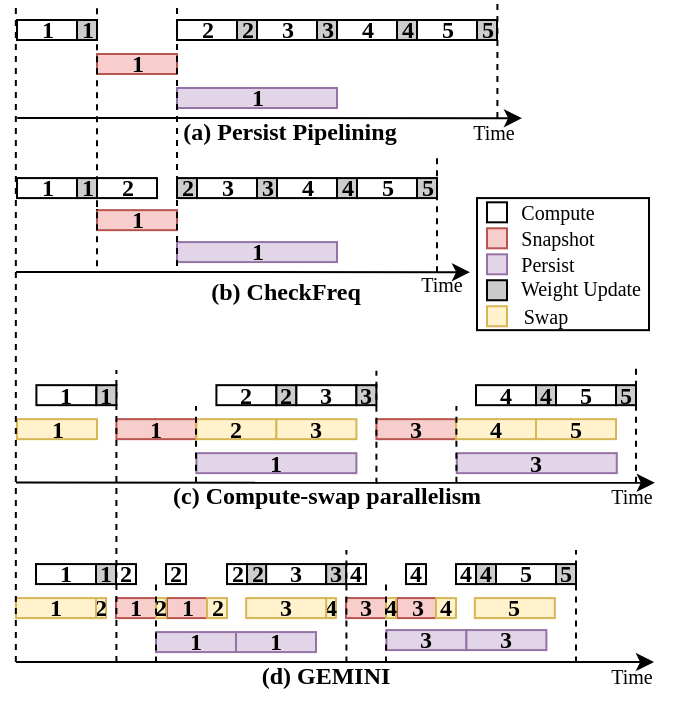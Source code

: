 <mxfile version="24.7.6">
  <diagram name="第 1 页" id="lblaSPw6iODvDSc-jWO1">
    <mxGraphModel dx="600" dy="303" grid="1" gridSize="10" guides="1" tooltips="1" connect="1" arrows="1" fold="1" page="1" pageScale="1" pageWidth="827" pageHeight="1169" math="0" shadow="0">
      <root>
        <mxCell id="0" />
        <mxCell id="1" parent="0" />
        <mxCell id="fJmmpFzyFAi8Mp6fvbiu-1" value="" style="rounded=0;whiteSpace=wrap;html=1;" parent="1" vertex="1">
          <mxGeometry x="540.5" y="499.04" width="86" height="66.04" as="geometry" />
        </mxCell>
        <mxCell id="fJmmpFzyFAi8Mp6fvbiu-2" value="1" style="whiteSpace=wrap;fontFamily=Times New Roman;fontSize=12;fontStyle=1;labelPosition=center;verticalLabelPosition=middle;align=center;verticalAlign=middle;spacing=0;" parent="1" vertex="1">
          <mxGeometry x="310.5" y="410" width="30" height="10" as="geometry" />
        </mxCell>
        <mxCell id="fJmmpFzyFAi8Mp6fvbiu-3" value="1" style="whiteSpace=wrap;fillColor=#e1d5e7;fontFamily=Times New Roman;fontSize=12;fontStyle=1;labelPosition=center;verticalLabelPosition=middle;align=center;verticalAlign=middle;spacing=0;strokeColor=#9673a6;" parent="1" vertex="1">
          <mxGeometry x="390.5" y="444" width="80" height="10" as="geometry" />
        </mxCell>
        <mxCell id="fJmmpFzyFAi8Mp6fvbiu-4" value="1" style="whiteSpace=wrap;fillColor=#f8cecc;fontFamily=Times New Roman;fontSize=12;fontStyle=1;labelPosition=center;verticalLabelPosition=middle;align=center;verticalAlign=middle;spacing=0;strokeColor=#b85450;" parent="1" vertex="1">
          <mxGeometry x="350.5" y="427" width="40" height="10" as="geometry" />
        </mxCell>
        <mxCell id="fJmmpFzyFAi8Mp6fvbiu-5" value="" style="whiteSpace=wrap;html=1;aspect=fixed;fillColor=#FFFFFF;fontFamily=Times New Roman;" parent="1" vertex="1">
          <mxGeometry x="545.5" y="501.16" width="10" height="10" as="geometry" />
        </mxCell>
        <mxCell id="fJmmpFzyFAi8Mp6fvbiu-6" value="" style="whiteSpace=wrap;html=1;aspect=fixed;fillColor=#f8cecc;fontFamily=Times New Roman;strokeColor=#b85450;" parent="1" vertex="1">
          <mxGeometry x="545.5" y="514.16" width="10" height="10" as="geometry" />
        </mxCell>
        <mxCell id="fJmmpFzyFAi8Mp6fvbiu-7" value="" style="whiteSpace=wrap;html=1;aspect=fixed;fillColor=#fff2cc;fontFamily=Times New Roman;strokeColor=#d6b656;" parent="1" vertex="1">
          <mxGeometry x="545.5" y="553.12" width="10" height="10" as="geometry" />
        </mxCell>
        <mxCell id="fJmmpFzyFAi8Mp6fvbiu-8" value="" style="whiteSpace=wrap;html=1;aspect=fixed;fillColor=#e1d5e7;fontFamily=Times New Roman;strokeColor=#9673a6;" parent="1" vertex="1">
          <mxGeometry x="545.5" y="527.16" width="10" height="10" as="geometry" />
        </mxCell>
        <mxCell id="fJmmpFzyFAi8Mp6fvbiu-9" value="&lt;p style=&quot;line-height: 100%;&quot;&gt;&lt;font style=&quot;font-size: 10px;&quot;&gt;Compute&lt;/font&gt;&lt;/p&gt;" style="text;html=1;align=center;verticalAlign=middle;whiteSpace=wrap;rounded=0;fontFamily=Times New Roman;" parent="1" vertex="1">
          <mxGeometry x="555.5" y="501.16" width="50" height="10" as="geometry" />
        </mxCell>
        <mxCell id="fJmmpFzyFAi8Mp6fvbiu-10" value="&lt;p style=&quot;line-height: 100%;&quot;&gt;&lt;font style=&quot;font-size: 10px;&quot;&gt;Swap&lt;/font&gt;&lt;/p&gt;" style="text;html=1;align=center;verticalAlign=middle;whiteSpace=wrap;rounded=0;fontFamily=Times New Roman;" parent="1" vertex="1">
          <mxGeometry x="549.5" y="553.12" width="50" height="10" as="geometry" />
        </mxCell>
        <mxCell id="fJmmpFzyFAi8Mp6fvbiu-11" value="&lt;p style=&quot;line-height: 100%;&quot;&gt;&lt;span style=&quot;font-size: 10px;&quot;&gt;Snapshot&lt;/span&gt;&lt;/p&gt;" style="text;html=1;align=center;verticalAlign=middle;whiteSpace=wrap;rounded=0;fontFamily=Times New Roman;" parent="1" vertex="1">
          <mxGeometry x="555.5" y="514.16" width="50" height="10" as="geometry" />
        </mxCell>
        <mxCell id="fJmmpFzyFAi8Mp6fvbiu-12" value="&lt;p style=&quot;line-height: 100%;&quot;&gt;&lt;font style=&quot;font-size: 10px;&quot;&gt;Persist&lt;/font&gt;&lt;/p&gt;" style="text;html=1;align=center;verticalAlign=middle;whiteSpace=wrap;rounded=0;fontFamily=Times New Roman;" parent="1" vertex="1">
          <mxGeometry x="550.5" y="527.16" width="50" height="10" as="geometry" />
        </mxCell>
        <mxCell id="fJmmpFzyFAi8Mp6fvbiu-13" value="1" style="whiteSpace=wrap;fontFamily=Times New Roman;fontSize=12;fontStyle=1;labelPosition=center;verticalLabelPosition=middle;align=center;verticalAlign=middle;spacing=0;fillColor=#CCCCCC;" parent="1" vertex="1">
          <mxGeometry x="340.5" y="410" width="10" height="10" as="geometry" />
        </mxCell>
        <mxCell id="fJmmpFzyFAi8Mp6fvbiu-14" value="2" style="whiteSpace=wrap;fontFamily=Times New Roman;fontSize=12;fontStyle=1;labelPosition=center;verticalLabelPosition=middle;align=center;verticalAlign=middle;spacing=0;" parent="1" vertex="1">
          <mxGeometry x="390.5" y="410" width="30" height="10" as="geometry" />
        </mxCell>
        <mxCell id="fJmmpFzyFAi8Mp6fvbiu-15" value="2" style="whiteSpace=wrap;fontFamily=Times New Roman;fontSize=12;fontStyle=1;labelPosition=center;verticalLabelPosition=middle;align=center;verticalAlign=middle;spacing=0;fillColor=#CCCCCC;" parent="1" vertex="1">
          <mxGeometry x="420.5" y="410" width="10" height="10" as="geometry" />
        </mxCell>
        <mxCell id="fJmmpFzyFAi8Mp6fvbiu-16" value="3" style="whiteSpace=wrap;fontFamily=Times New Roman;fontSize=12;fontStyle=1;labelPosition=center;verticalLabelPosition=middle;align=center;verticalAlign=middle;spacing=0;" parent="1" vertex="1">
          <mxGeometry x="430.5" y="410" width="30" height="10" as="geometry" />
        </mxCell>
        <mxCell id="fJmmpFzyFAi8Mp6fvbiu-17" value="3" style="whiteSpace=wrap;fontFamily=Times New Roman;fontSize=12;fontStyle=1;labelPosition=center;verticalLabelPosition=middle;align=center;verticalAlign=middle;spacing=0;fillColor=#CCCCCC;" parent="1" vertex="1">
          <mxGeometry x="460.5" y="410" width="10" height="10" as="geometry" />
        </mxCell>
        <mxCell id="fJmmpFzyFAi8Mp6fvbiu-18" value="&lt;b&gt;(a) Persist Pipelining&lt;/b&gt;" style="text;html=1;align=center;verticalAlign=middle;whiteSpace=wrap;rounded=0;fontFamily=Times New Roman;fontSize=12;fontStyle=0;labelPosition=center;verticalLabelPosition=middle;spacing=0;" parent="1" vertex="1">
          <mxGeometry x="393.7" y="451.04" width="106.3" height="30" as="geometry" />
        </mxCell>
        <mxCell id="fJmmpFzyFAi8Mp6fvbiu-19" value="&lt;b&gt;(b) CheckFreq&lt;/b&gt;" style="text;html=1;align=center;verticalAlign=middle;whiteSpace=wrap;rounded=0;fontFamily=Times New Roman;fontSize=12;fontStyle=0;labelPosition=center;verticalLabelPosition=middle;spacing=0;" parent="1" vertex="1">
          <mxGeometry x="408.08" y="531.04" width="74.25" height="30" as="geometry" />
        </mxCell>
        <mxCell id="fJmmpFzyFAi8Mp6fvbiu-20" value="1" style="whiteSpace=wrap;fontSize=12;fontFamily=Times New Roman;fontStyle=1;labelPosition=center;verticalLabelPosition=middle;align=center;verticalAlign=middle;spacing=0;" parent="1" vertex="1">
          <mxGeometry x="310.5" y="489.04" width="30" height="10" as="geometry" />
        </mxCell>
        <mxCell id="fJmmpFzyFAi8Mp6fvbiu-21" value="1" style="whiteSpace=wrap;fillColor=#e1d5e7;fontSize=12;fontFamily=Times New Roman;fontStyle=1;labelPosition=center;verticalLabelPosition=middle;align=center;verticalAlign=middle;spacing=0;strokeColor=#9673a6;" parent="1" vertex="1">
          <mxGeometry x="390.5" y="521.04" width="80" height="10" as="geometry" />
        </mxCell>
        <mxCell id="fJmmpFzyFAi8Mp6fvbiu-22" value="1" style="whiteSpace=wrap;fillColor=#f8cecc;fontSize=12;fontFamily=Times New Roman;fontStyle=1;labelPosition=center;verticalLabelPosition=middle;align=center;verticalAlign=middle;spacing=0;strokeColor=#b85450;" parent="1" vertex="1">
          <mxGeometry x="350.5" y="505.08" width="40" height="10" as="geometry" />
        </mxCell>
        <mxCell id="fJmmpFzyFAi8Mp6fvbiu-23" style="edgeStyle=orthogonalEdgeStyle;rounded=0;orthogonalLoop=1;jettySize=auto;html=1;exitX=0;exitY=0.75;exitDx=0;exitDy=0;entryX=0;entryY=0;entryDx=0;entryDy=0;endArrow=none;endFill=0;dashed=1;dashPattern=1 1;" parent="1" source="fJmmpFzyFAi8Mp6fvbiu-24" target="fJmmpFzyFAi8Mp6fvbiu-22" edge="1">
          <mxGeometry relative="1" as="geometry" />
        </mxCell>
        <mxCell id="fJmmpFzyFAi8Mp6fvbiu-24" value="1" style="whiteSpace=wrap;fontSize=12;fontFamily=Times New Roman;fontStyle=1;labelPosition=center;verticalLabelPosition=middle;align=center;verticalAlign=middle;spacing=0;fillColor=#CCCCCC;" parent="1" vertex="1">
          <mxGeometry x="340.5" y="489.04" width="10" height="10" as="geometry" />
        </mxCell>
        <mxCell id="fJmmpFzyFAi8Mp6fvbiu-25" value="2" style="whiteSpace=wrap;fontSize=12;fontFamily=Times New Roman;fontStyle=1;labelPosition=center;verticalLabelPosition=middle;align=center;verticalAlign=middle;spacing=0;" parent="1" vertex="1">
          <mxGeometry x="350.5" y="489.04" width="30" height="10" as="geometry" />
        </mxCell>
        <mxCell id="fJmmpFzyFAi8Mp6fvbiu-26" value="2" style="whiteSpace=wrap;fontSize=12;fontFamily=Times New Roman;fontStyle=1;labelPosition=center;verticalLabelPosition=middle;align=center;verticalAlign=middle;spacing=0;fillColor=#CCCCCC;" parent="1" vertex="1">
          <mxGeometry x="390.5" y="489.04" width="10" height="10" as="geometry" />
        </mxCell>
        <mxCell id="fJmmpFzyFAi8Mp6fvbiu-27" value="3" style="whiteSpace=wrap;fontSize=12;fontFamily=Times New Roman;fontStyle=1;labelPosition=center;verticalLabelPosition=middle;align=center;verticalAlign=middle;spacing=0;" parent="1" vertex="1">
          <mxGeometry x="400.5" y="489.04" width="30" height="10" as="geometry" />
        </mxCell>
        <mxCell id="fJmmpFzyFAi8Mp6fvbiu-28" value="3" style="whiteSpace=wrap;fontSize=12;fontFamily=Times New Roman;fontStyle=1;labelPosition=center;verticalLabelPosition=middle;align=center;verticalAlign=middle;spacing=0;fillColor=#CCCCCC;" parent="1" vertex="1">
          <mxGeometry x="430.5" y="489.04" width="10" height="10" as="geometry" />
        </mxCell>
        <mxCell id="fJmmpFzyFAi8Mp6fvbiu-29" value="4" style="whiteSpace=wrap;fontFamily=Times New Roman;fontSize=12;fontStyle=1;labelPosition=center;verticalLabelPosition=middle;align=center;verticalAlign=middle;spacing=0;" parent="1" vertex="1">
          <mxGeometry x="470.5" y="410" width="30" height="10" as="geometry" />
        </mxCell>
        <mxCell id="fJmmpFzyFAi8Mp6fvbiu-30" value="4" style="whiteSpace=wrap;fontFamily=Times New Roman;fontSize=12;fontStyle=1;labelPosition=center;verticalLabelPosition=middle;align=center;verticalAlign=middle;spacing=0;fillColor=#CCCCCC;" parent="1" vertex="1">
          <mxGeometry x="500.5" y="410" width="10" height="10" as="geometry" />
        </mxCell>
        <mxCell id="fJmmpFzyFAi8Mp6fvbiu-31" value="4" style="whiteSpace=wrap;fontSize=12;fontFamily=Times New Roman;fontStyle=1;labelPosition=center;verticalLabelPosition=middle;align=center;verticalAlign=middle;spacing=0;" parent="1" vertex="1">
          <mxGeometry x="440.5" y="489.04" width="30" height="10" as="geometry" />
        </mxCell>
        <mxCell id="fJmmpFzyFAi8Mp6fvbiu-32" value="5" style="whiteSpace=wrap;fontFamily=Times New Roman;fontSize=12;fontStyle=1;labelPosition=center;verticalLabelPosition=middle;align=center;verticalAlign=middle;spacing=0;" parent="1" vertex="1">
          <mxGeometry x="510.5" y="410" width="30" height="10" as="geometry" />
        </mxCell>
        <mxCell id="fJmmpFzyFAi8Mp6fvbiu-33" value="5" style="whiteSpace=wrap;fontFamily=Times New Roman;fontSize=12;fontStyle=1;labelPosition=center;verticalLabelPosition=middle;align=center;verticalAlign=middle;spacing=0;fillColor=#CCCCCC;" parent="1" vertex="1">
          <mxGeometry x="540.5" y="410" width="10" height="10" as="geometry" />
        </mxCell>
        <mxCell id="fJmmpFzyFAi8Mp6fvbiu-34" value="5" style="whiteSpace=wrap;fontFamily=Times New Roman;fontSize=12;fontStyle=1;labelPosition=center;verticalLabelPosition=middle;align=center;verticalAlign=middle;spacing=0;" parent="1" vertex="1">
          <mxGeometry x="480.5" y="489.04" width="30" height="10" as="geometry" />
        </mxCell>
        <mxCell id="fJmmpFzyFAi8Mp6fvbiu-35" value="5" style="whiteSpace=wrap;fontFamily=Times New Roman;fontSize=12;fontStyle=1;labelPosition=center;verticalLabelPosition=middle;align=center;verticalAlign=middle;spacing=0;fillColor=#CCCCCC;" parent="1" vertex="1">
          <mxGeometry x="510.5" y="489.04" width="10" height="10" as="geometry" />
        </mxCell>
        <mxCell id="fJmmpFzyFAi8Mp6fvbiu-36" value="4" style="whiteSpace=wrap;fontSize=12;fontFamily=Times New Roman;fontStyle=1;labelPosition=center;verticalLabelPosition=middle;align=center;verticalAlign=middle;spacing=0;fillColor=#CCCCCC;" parent="1" vertex="1">
          <mxGeometry x="470.5" y="489.04" width="10" height="10" as="geometry" />
        </mxCell>
        <mxCell id="fJmmpFzyFAi8Mp6fvbiu-37" value="" style="whiteSpace=wrap;html=1;aspect=fixed;fontFamily=Times New Roman;fillStyle=auto;fillColor=#CCCCCC;" parent="1" vertex="1">
          <mxGeometry x="545.5" y="540.12" width="10" height="10" as="geometry" />
        </mxCell>
        <mxCell id="fJmmpFzyFAi8Mp6fvbiu-38" value="&lt;p style=&quot;line-height: 100%;&quot;&gt;&lt;font style=&quot;font-size: 10px;&quot;&gt;Weight Update&lt;/font&gt;&lt;/p&gt;" style="text;html=1;align=center;verticalAlign=middle;whiteSpace=wrap;rounded=0;fontFamily=Times New Roman;" parent="1" vertex="1">
          <mxGeometry x="556.5" y="539.04" width="71" height="10" as="geometry" />
        </mxCell>
        <mxCell id="fJmmpFzyFAi8Mp6fvbiu-39" value="&lt;b&gt;(c) Compute-swap parallelism&lt;/b&gt;" style="text;html=1;align=center;verticalAlign=middle;whiteSpace=wrap;rounded=0;fontFamily=Times New Roman;spacing=0;" parent="1" vertex="1">
          <mxGeometry x="387.7" y="637.58" width="155" height="21.54" as="geometry" />
        </mxCell>
        <mxCell id="fJmmpFzyFAi8Mp6fvbiu-40" value="&lt;b&gt;(d) GEMINI&lt;/b&gt;" style="text;html=1;align=center;verticalAlign=middle;whiteSpace=wrap;rounded=0;fontFamily=Times New Roman;" parent="1" vertex="1">
          <mxGeometry x="426.08" y="723" width="78.25" height="30" as="geometry" />
        </mxCell>
        <mxCell id="fJmmpFzyFAi8Mp6fvbiu-41" value="1" style="whiteSpace=wrap;fillColor=#f8cecc;fontSize=12;fontFamily=Times New Roman;fontStyle=1;spacing=0;strokeColor=#b85450;" parent="1" vertex="1">
          <mxGeometry x="360" y="699.04" width="20" height="10" as="geometry" />
        </mxCell>
        <mxCell id="fJmmpFzyFAi8Mp6fvbiu-42" value="1" style="whiteSpace=wrap;fillColor=#f8cecc;fontSize=12;fontFamily=Times New Roman;fontStyle=1;spacing=0;strokeColor=#b85450;" parent="1" vertex="1">
          <mxGeometry x="385.5" y="699.04" width="20" height="10" as="geometry" />
        </mxCell>
        <mxCell id="fJmmpFzyFAi8Mp6fvbiu-43" value="1" style="whiteSpace=wrap;fillColor=#f8cecc;fontSize=12;fontFamily=Times New Roman;fontStyle=1;labelBackgroundColor=none;spacing=0;spacingTop=0;spacingBottom=0;strokeColor=#b85450;" parent="1" vertex="1">
          <mxGeometry x="360.2" y="609.58" width="40" height="10" as="geometry" />
        </mxCell>
        <mxCell id="fJmmpFzyFAi8Mp6fvbiu-44" value="1" style="whiteSpace=wrap;fillColor=#e1d5e7;fontSize=12;fontFamily=Times New Roman;fontStyle=1;spacing=0;strokeColor=#9673a6;" parent="1" vertex="1">
          <mxGeometry x="380" y="716.04" width="40" height="10" as="geometry" />
        </mxCell>
        <mxCell id="fJmmpFzyFAi8Mp6fvbiu-45" value="1" style="whiteSpace=wrap;fillColor=#e1d5e7;fontSize=12;fontFamily=Times New Roman;fontStyle=1;labelBackgroundColor=none;spacing=0;spacingTop=0;spacingBottom=0;strokeColor=#9673a6;" parent="1" vertex="1">
          <mxGeometry x="400.2" y="626.58" width="80" height="10" as="geometry" />
        </mxCell>
        <mxCell id="fJmmpFzyFAi8Mp6fvbiu-46" value="1" style="whiteSpace=wrap;fillColor=#e1d5e7;fontSize=12;fontFamily=Times New Roman;fontStyle=1;spacing=0;strokeColor=#9673a6;" parent="1" vertex="1">
          <mxGeometry x="420" y="716.04" width="40" height="10" as="geometry" />
        </mxCell>
        <mxCell id="fJmmpFzyFAi8Mp6fvbiu-47" value="2" style="whiteSpace=wrap;fillColor=#fff2cc;fontSize=12;fontFamily=Times New Roman;fontStyle=1;spacing=0;strokeColor=#d6b656;" parent="1" vertex="1">
          <mxGeometry x="350" y="699.04" width="5" height="10" as="geometry" />
        </mxCell>
        <mxCell id="fJmmpFzyFAi8Mp6fvbiu-48" value="2" style="whiteSpace=wrap;fillColor=#fff2cc;fontSize=12;fontFamily=Times New Roman;fontStyle=1;spacing=0;strokeColor=#d6b656;" parent="1" vertex="1">
          <mxGeometry x="405.5" y="699.04" width="10" height="10" as="geometry" />
        </mxCell>
        <mxCell id="fJmmpFzyFAi8Mp6fvbiu-49" value="2" style="whiteSpace=wrap;fontSize=12;fontFamily=Times New Roman;fontStyle=1;spacing=0;" parent="1" vertex="1">
          <mxGeometry x="360" y="682.04" width="10" height="10" as="geometry" />
        </mxCell>
        <mxCell id="fJmmpFzyFAi8Mp6fvbiu-50" value="2" style="whiteSpace=wrap;fontSize=12;fontFamily=Times New Roman;fontStyle=1;spacing=0;" parent="1" vertex="1">
          <mxGeometry x="385" y="682.04" width="10" height="10" as="geometry" />
        </mxCell>
        <mxCell id="fJmmpFzyFAi8Mp6fvbiu-51" value="2" style="whiteSpace=wrap;fontSize=12;fontFamily=Times New Roman;fontStyle=1;spacing=0;" parent="1" vertex="1">
          <mxGeometry x="415.5" y="682.04" width="10" height="10" as="geometry" />
        </mxCell>
        <mxCell id="fJmmpFzyFAi8Mp6fvbiu-52" value="2" style="whiteSpace=wrap;fontSize=12;fontFamily=Times New Roman;fontStyle=1;spacing=0;fillColor=#CCCCCC;" parent="1" vertex="1">
          <mxGeometry x="425.5" y="682.04" width="10" height="10" as="geometry" />
        </mxCell>
        <mxCell id="fJmmpFzyFAi8Mp6fvbiu-53" value="2" style="whiteSpace=wrap;fillColor=#fff2cc;fontSize=12;fontFamily=Times New Roman;fontStyle=1;spacing=0;strokeColor=#d6b656;" parent="1" vertex="1">
          <mxGeometry x="380" y="699.04" width="5" height="10" as="geometry" />
        </mxCell>
        <mxCell id="fJmmpFzyFAi8Mp6fvbiu-55" value="3" style="whiteSpace=wrap;fillColor=#f8cecc;fontSize=12;fontFamily=Times New Roman;fontStyle=1;spacing=0;strokeColor=#b85450;" parent="1" vertex="1">
          <mxGeometry x="475" y="699.04" width="20" height="10" as="geometry" />
        </mxCell>
        <mxCell id="fJmmpFzyFAi8Mp6fvbiu-56" value="3" style="whiteSpace=wrap;fillColor=#f8cecc;fontSize=12;fontFamily=Times New Roman;fontStyle=1;spacing=0;strokeColor=#b85450;" parent="1" vertex="1">
          <mxGeometry x="500.5" y="699.04" width="20" height="10" as="geometry" />
        </mxCell>
        <mxCell id="fJmmpFzyFAi8Mp6fvbiu-57" value="4" style="whiteSpace=wrap;fillColor=#fff2cc;fontSize=12;fontFamily=Times New Roman;fontStyle=1;spacing=0;strokeColor=#d6b656;" parent="1" vertex="1">
          <mxGeometry x="465" y="699.04" width="5" height="10" as="geometry" />
        </mxCell>
        <mxCell id="fJmmpFzyFAi8Mp6fvbiu-58" value="4" style="whiteSpace=wrap;fillColor=#fff2cc;fontSize=12;fontFamily=Times New Roman;fontStyle=1;spacing=0;strokeColor=#d6b656;" parent="1" vertex="1">
          <mxGeometry x="520" y="699.04" width="10" height="10" as="geometry" />
        </mxCell>
        <mxCell id="fJmmpFzyFAi8Mp6fvbiu-59" value="4" style="whiteSpace=wrap;fontSize=12;fontFamily=Times New Roman;fontStyle=1;spacing=0;" parent="1" vertex="1">
          <mxGeometry x="475" y="682.04" width="10" height="10" as="geometry" />
        </mxCell>
        <mxCell id="fJmmpFzyFAi8Mp6fvbiu-60" value="4" style="whiteSpace=wrap;fontSize=12;fontFamily=Times New Roman;fontStyle=1;spacing=0;" parent="1" vertex="1">
          <mxGeometry x="505" y="682.04" width="10" height="10" as="geometry" />
        </mxCell>
        <mxCell id="fJmmpFzyFAi8Mp6fvbiu-61" value="4" style="whiteSpace=wrap;fontSize=12;fontFamily=Times New Roman;fontStyle=1;spacing=0;" parent="1" vertex="1">
          <mxGeometry x="530" y="682.04" width="10" height="10" as="geometry" />
        </mxCell>
        <mxCell id="fJmmpFzyFAi8Mp6fvbiu-62" value="4" style="whiteSpace=wrap;fontSize=12;fontFamily=Times New Roman;fontStyle=1;spacing=0;fillColor=#CCCCCC;" parent="1" vertex="1">
          <mxGeometry x="540" y="682.04" width="10" height="10" as="geometry" />
        </mxCell>
        <mxCell id="fJmmpFzyFAi8Mp6fvbiu-63" value="4" style="whiteSpace=wrap;fillColor=#fff2cc;fontSize=12;fontFamily=Times New Roman;fontStyle=1;spacing=0;strokeColor=#d6b656;" parent="1" vertex="1">
          <mxGeometry x="495" y="699.04" width="5" height="10" as="geometry" />
        </mxCell>
        <mxCell id="fJmmpFzyFAi8Mp6fvbiu-65" value="3" style="whiteSpace=wrap;fillColor=#e1d5e7;fontSize=12;fontFamily=Times New Roman;fontStyle=1;spacing=0;strokeColor=#9673a6;" parent="1" vertex="1">
          <mxGeometry x="495.2" y="715.04" width="40" height="10" as="geometry" />
        </mxCell>
        <mxCell id="fJmmpFzyFAi8Mp6fvbiu-66" value="3" style="whiteSpace=wrap;fillColor=#e1d5e7;fontSize=12;fontFamily=Times New Roman;fontStyle=1;spacing=0;strokeColor=#9673a6;" parent="1" vertex="1">
          <mxGeometry x="535.2" y="715.04" width="40" height="10" as="geometry" />
        </mxCell>
        <mxCell id="fJmmpFzyFAi8Mp6fvbiu-67" value="3" style="whiteSpace=wrap;fillColor=#e1d5e7;fontSize=12;fontFamily=Times New Roman;fontStyle=1;labelBackgroundColor=none;spacing=0;spacingTop=0;spacingBottom=0;strokeColor=#9673a6;" parent="1" vertex="1">
          <mxGeometry x="530.4" y="626.58" width="80" height="10" as="geometry" />
        </mxCell>
        <mxCell id="fJmmpFzyFAi8Mp6fvbiu-68" value="3" style="whiteSpace=wrap;fillColor=#f8cecc;fontSize=12;fontFamily=Times New Roman;fontStyle=1;labelBackgroundColor=none;spacing=0;spacingTop=0;spacingBottom=0;strokeColor=#b85450;" parent="1" vertex="1">
          <mxGeometry x="490.2" y="609.58" width="40" height="10" as="geometry" />
        </mxCell>
        <mxCell id="fJmmpFzyFAi8Mp6fvbiu-69" value="" style="endArrow=classic;html=1;rounded=0;" parent="1" edge="1">
          <mxGeometry width="50" height="50" relative="1" as="geometry">
            <mxPoint x="310" y="731" as="sourcePoint" />
            <mxPoint x="629" y="731.04" as="targetPoint" />
          </mxGeometry>
        </mxCell>
        <mxCell id="fJmmpFzyFAi8Mp6fvbiu-70" value="&lt;p style=&quot;line-height: 100%;&quot;&gt;&lt;font style=&quot;font-size: 10px;&quot;&gt;Time&lt;/font&gt;&lt;/p&gt;" style="text;html=1;align=center;verticalAlign=middle;whiteSpace=wrap;rounded=0;fontFamily=Times New Roman;" parent="1" vertex="1">
          <mxGeometry x="593.2" y="733" width="50" height="10" as="geometry" />
        </mxCell>
        <mxCell id="fJmmpFzyFAi8Mp6fvbiu-71" value="1" style="whiteSpace=wrap;fontSize=12;fontFamily=Times New Roman;fontStyle=1;labelPosition=center;verticalLabelPosition=middle;align=center;verticalAlign=middle;spacing=0;" parent="1" vertex="1">
          <mxGeometry x="320" y="682.04" width="30" height="10" as="geometry" />
        </mxCell>
        <mxCell id="fJmmpFzyFAi8Mp6fvbiu-72" value="1" style="whiteSpace=wrap;fontSize=12;fontFamily=Times New Roman;fontStyle=1;labelPosition=center;verticalLabelPosition=middle;align=center;verticalAlign=middle;spacing=0;fillColor=#CCCCCC;" parent="1" vertex="1">
          <mxGeometry x="350" y="682.04" width="10" height="10" as="geometry" />
        </mxCell>
        <mxCell id="fJmmpFzyFAi8Mp6fvbiu-73" value="1" style="whiteSpace=wrap;fillColor=#fff2cc;fontSize=12;fontFamily=Times New Roman;fontStyle=1;spacing=0;strokeColor=#d6b656;" parent="1" vertex="1">
          <mxGeometry x="310" y="699.04" width="40" height="10" as="geometry" />
        </mxCell>
        <mxCell id="fJmmpFzyFAi8Mp6fvbiu-74" value="" style="endArrow=none;html=1;rounded=0;dashed=1;" parent="1" edge="1">
          <mxGeometry width="50" height="50" relative="1" as="geometry">
            <mxPoint x="360.2" y="731" as="sourcePoint" />
            <mxPoint x="360.2" y="585" as="targetPoint" />
          </mxGeometry>
        </mxCell>
        <mxCell id="fJmmpFzyFAi8Mp6fvbiu-75" value="3" style="whiteSpace=wrap;fontSize=12;fontFamily=Times New Roman;fontStyle=1;labelPosition=center;verticalLabelPosition=middle;align=center;verticalAlign=middle;spacing=0;" parent="1" vertex="1">
          <mxGeometry x="435.08" y="682.04" width="30" height="10" as="geometry" />
        </mxCell>
        <mxCell id="fJmmpFzyFAi8Mp6fvbiu-76" value="3" style="whiteSpace=wrap;fontSize=12;fontFamily=Times New Roman;fontStyle=1;labelPosition=center;verticalLabelPosition=middle;align=center;verticalAlign=middle;spacing=0;fillColor=#CCCCCC;" parent="1" vertex="1">
          <mxGeometry x="465.08" y="682.04" width="10" height="10" as="geometry" />
        </mxCell>
        <mxCell id="fJmmpFzyFAi8Mp6fvbiu-77" value="3" style="whiteSpace=wrap;fillColor=#fff2cc;fontSize=12;fontFamily=Times New Roman;fontStyle=1;spacing=0;strokeColor=#d6b656;" parent="1" vertex="1">
          <mxGeometry x="425.08" y="699.04" width="40" height="10" as="geometry" />
        </mxCell>
        <mxCell id="fJmmpFzyFAi8Mp6fvbiu-78" value="5" style="whiteSpace=wrap;fontSize=12;fontFamily=Times New Roman;fontStyle=1;labelPosition=center;verticalLabelPosition=middle;align=center;verticalAlign=middle;spacing=0;" parent="1" vertex="1">
          <mxGeometry x="550" y="682.04" width="30" height="10" as="geometry" />
        </mxCell>
        <mxCell id="fJmmpFzyFAi8Mp6fvbiu-79" value="5" style="whiteSpace=wrap;fontSize=12;fontFamily=Times New Roman;fontStyle=1;labelPosition=center;verticalLabelPosition=middle;align=center;verticalAlign=middle;spacing=0;fillColor=#CCCCCC;" parent="1" vertex="1">
          <mxGeometry x="580" y="682.04" width="10" height="10" as="geometry" />
        </mxCell>
        <mxCell id="fJmmpFzyFAi8Mp6fvbiu-80" value="5" style="whiteSpace=wrap;fillColor=#fff2cc;fontSize=12;fontFamily=Times New Roman;fontStyle=1;spacing=0;strokeColor=#d6b656;" parent="1" vertex="1">
          <mxGeometry x="539.4" y="699.04" width="40" height="10" as="geometry" />
        </mxCell>
        <mxCell id="fJmmpFzyFAi8Mp6fvbiu-81" value="1" style="whiteSpace=wrap;fontSize=12;fontFamily=Times New Roman;fontStyle=1;labelPosition=center;verticalLabelPosition=middle;align=center;verticalAlign=middle;spacing=0;" parent="1" vertex="1">
          <mxGeometry x="320.2" y="592.58" width="30" height="10" as="geometry" />
        </mxCell>
        <mxCell id="fJmmpFzyFAi8Mp6fvbiu-82" value="1" style="whiteSpace=wrap;fontSize=12;fontFamily=Times New Roman;fontStyle=1;labelPosition=center;verticalLabelPosition=middle;align=center;verticalAlign=middle;spacing=0;fillColor=#CCCCCC;" parent="1" vertex="1">
          <mxGeometry x="350.2" y="592.58" width="10" height="10" as="geometry" />
        </mxCell>
        <mxCell id="fJmmpFzyFAi8Mp6fvbiu-83" value="1" style="whiteSpace=wrap;fillColor=#fff2cc;fontSize=12;fontFamily=Times New Roman;fontStyle=1;spacing=0;strokeColor=#d6b656;" parent="1" vertex="1">
          <mxGeometry x="310.5" y="609.58" width="40" height="10" as="geometry" />
        </mxCell>
        <mxCell id="fJmmpFzyFAi8Mp6fvbiu-84" value="4" style="whiteSpace=wrap;fontSize=12;fontFamily=Times New Roman;fontStyle=1;labelPosition=center;verticalLabelPosition=middle;align=center;verticalAlign=middle;spacing=0;" parent="1" vertex="1">
          <mxGeometry x="540" y="592.58" width="30" height="10" as="geometry" />
        </mxCell>
        <mxCell id="fJmmpFzyFAi8Mp6fvbiu-85" value="4" style="whiteSpace=wrap;fontSize=12;fontFamily=Times New Roman;fontStyle=1;labelPosition=center;verticalLabelPosition=middle;align=center;verticalAlign=middle;spacing=0;fillColor=#CCCCCC;" parent="1" vertex="1">
          <mxGeometry x="570" y="592.58" width="10" height="10" as="geometry" />
        </mxCell>
        <mxCell id="fJmmpFzyFAi8Mp6fvbiu-86" value="4" style="whiteSpace=wrap;fillColor=#fff2cc;fontSize=12;fontFamily=Times New Roman;fontStyle=1;spacing=0;strokeColor=#d6b656;" parent="1" vertex="1">
          <mxGeometry x="530" y="609.58" width="40" height="10" as="geometry" />
        </mxCell>
        <mxCell id="fJmmpFzyFAi8Mp6fvbiu-87" value="5" style="whiteSpace=wrap;fontSize=12;fontFamily=Times New Roman;fontStyle=1;labelPosition=center;verticalLabelPosition=middle;align=center;verticalAlign=middle;spacing=0;" parent="1" vertex="1">
          <mxGeometry x="580" y="592.58" width="30" height="10" as="geometry" />
        </mxCell>
        <mxCell id="fJmmpFzyFAi8Mp6fvbiu-88" value="5" style="whiteSpace=wrap;fontSize=12;fontFamily=Times New Roman;fontStyle=1;labelPosition=center;verticalLabelPosition=middle;align=center;verticalAlign=middle;spacing=0;fillColor=#CCCCCC;" parent="1" vertex="1">
          <mxGeometry x="610" y="592.58" width="10" height="10" as="geometry" />
        </mxCell>
        <mxCell id="fJmmpFzyFAi8Mp6fvbiu-89" value="5" style="whiteSpace=wrap;fillColor=#fff2cc;fontSize=12;fontFamily=Times New Roman;fontStyle=1;spacing=0;strokeColor=#d6b656;" parent="1" vertex="1">
          <mxGeometry x="570" y="609.58" width="40" height="10" as="geometry" />
        </mxCell>
        <mxCell id="fJmmpFzyFAi8Mp6fvbiu-90" value="2" style="whiteSpace=wrap;fontSize=12;fontFamily=Times New Roman;fontStyle=1;labelPosition=center;verticalLabelPosition=middle;align=center;verticalAlign=middle;spacing=0;" parent="1" vertex="1">
          <mxGeometry x="410.2" y="592.58" width="30" height="10" as="geometry" />
        </mxCell>
        <mxCell id="fJmmpFzyFAi8Mp6fvbiu-91" value="2" style="whiteSpace=wrap;fontSize=12;fontFamily=Times New Roman;fontStyle=1;labelPosition=center;verticalLabelPosition=middle;align=center;verticalAlign=middle;spacing=0;fillColor=#CCCCCC;" parent="1" vertex="1">
          <mxGeometry x="440.2" y="592.58" width="10" height="10" as="geometry" />
        </mxCell>
        <mxCell id="fJmmpFzyFAi8Mp6fvbiu-92" value="2" style="whiteSpace=wrap;fillColor=#fff2cc;fontSize=12;fontFamily=Times New Roman;fontStyle=1;spacing=0;strokeColor=#d6b656;" parent="1" vertex="1">
          <mxGeometry x="400.2" y="609.58" width="40" height="10" as="geometry" />
        </mxCell>
        <mxCell id="fJmmpFzyFAi8Mp6fvbiu-93" value="3" style="whiteSpace=wrap;fontSize=12;fontFamily=Times New Roman;fontStyle=1;labelPosition=center;verticalLabelPosition=middle;align=center;verticalAlign=middle;spacing=0;" parent="1" vertex="1">
          <mxGeometry x="450.2" y="592.58" width="30" height="10" as="geometry" />
        </mxCell>
        <mxCell id="fJmmpFzyFAi8Mp6fvbiu-94" value="3" style="whiteSpace=wrap;fontSize=12;fontFamily=Times New Roman;fontStyle=1;labelPosition=center;verticalLabelPosition=middle;align=center;verticalAlign=middle;spacing=0;fillColor=#CCCCCC;" parent="1" vertex="1">
          <mxGeometry x="480.2" y="592.58" width="10" height="10" as="geometry" />
        </mxCell>
        <mxCell id="fJmmpFzyFAi8Mp6fvbiu-95" value="3" style="whiteSpace=wrap;fillColor=#fff2cc;fontSize=12;fontFamily=Times New Roman;fontStyle=1;spacing=0;strokeColor=#d6b656;" parent="1" vertex="1">
          <mxGeometry x="440.2" y="609.58" width="40" height="10" as="geometry" />
        </mxCell>
        <mxCell id="fJmmpFzyFAi8Mp6fvbiu-96" value="" style="endArrow=none;html=1;rounded=0;dashed=1;" parent="1" edge="1">
          <mxGeometry width="50" height="50" relative="1" as="geometry">
            <mxPoint x="495" y="731.28" as="sourcePoint" />
            <mxPoint x="495" y="692" as="targetPoint" />
          </mxGeometry>
        </mxCell>
        <mxCell id="fJmmpFzyFAi8Mp6fvbiu-97" value="" style="endArrow=none;html=1;rounded=0;dashed=1;" parent="1" edge="1">
          <mxGeometry width="50" height="50" relative="1" as="geometry">
            <mxPoint x="380" y="731.28" as="sourcePoint" />
            <mxPoint x="380" y="692" as="targetPoint" />
          </mxGeometry>
        </mxCell>
        <mxCell id="fJmmpFzyFAi8Mp6fvbiu-98" value="" style="endArrow=classic;html=1;rounded=0;" parent="1" edge="1">
          <mxGeometry width="50" height="50" relative="1" as="geometry">
            <mxPoint x="310" y="641.31" as="sourcePoint" />
            <mxPoint x="629.4" y="641.39" as="targetPoint" />
          </mxGeometry>
        </mxCell>
        <mxCell id="fJmmpFzyFAi8Mp6fvbiu-99" value="&lt;p style=&quot;line-height: 100%;&quot;&gt;&lt;font style=&quot;font-size: 10px;&quot;&gt;Time&lt;/font&gt;&lt;/p&gt;" style="text;html=1;align=center;verticalAlign=middle;whiteSpace=wrap;rounded=0;fontFamily=Times New Roman;" parent="1" vertex="1">
          <mxGeometry x="593.2" y="643.35" width="50" height="10" as="geometry" />
        </mxCell>
        <mxCell id="fJmmpFzyFAi8Mp6fvbiu-100" value="" style="endArrow=classic;html=1;rounded=0;" parent="1" edge="1">
          <mxGeometry width="50" height="50" relative="1" as="geometry">
            <mxPoint x="310" y="536.04" as="sourcePoint" />
            <mxPoint x="537" y="536.08" as="targetPoint" />
          </mxGeometry>
        </mxCell>
        <mxCell id="fJmmpFzyFAi8Mp6fvbiu-101" value="&lt;p style=&quot;line-height: 100%;&quot;&gt;&lt;font style=&quot;font-size: 10px;&quot;&gt;Time&lt;/font&gt;&lt;/p&gt;" style="text;html=1;align=center;verticalAlign=middle;whiteSpace=wrap;rounded=0;fontFamily=Times New Roman;" parent="1" vertex="1">
          <mxGeometry x="498.4" y="537.04" width="50" height="10" as="geometry" />
        </mxCell>
        <mxCell id="fJmmpFzyFAi8Mp6fvbiu-102" value="" style="endArrow=classic;html=1;rounded=0;" parent="1" edge="1">
          <mxGeometry width="50" height="50" relative="1" as="geometry">
            <mxPoint x="310.6" y="459.04" as="sourcePoint" />
            <mxPoint x="563" y="459.08" as="targetPoint" />
          </mxGeometry>
        </mxCell>
        <mxCell id="fJmmpFzyFAi8Mp6fvbiu-103" value="&lt;p style=&quot;line-height: 100%;&quot;&gt;&lt;font style=&quot;font-size: 10px;&quot;&gt;Time&lt;/font&gt;&lt;/p&gt;" style="text;html=1;align=center;verticalAlign=middle;whiteSpace=wrap;rounded=0;fontFamily=Times New Roman;" parent="1" vertex="1">
          <mxGeometry x="524" y="461.04" width="50" height="10" as="geometry" />
        </mxCell>
        <mxCell id="fJmmpFzyFAi8Mp6fvbiu-104" value="" style="endArrow=none;html=1;rounded=0;dashed=1;" parent="1" edge="1">
          <mxGeometry width="50" height="50" relative="1" as="geometry">
            <mxPoint x="590" y="731.28" as="sourcePoint" />
            <mxPoint x="590" y="675" as="targetPoint" />
          </mxGeometry>
        </mxCell>
        <mxCell id="fJmmpFzyFAi8Mp6fvbiu-105" value="" style="endArrow=none;html=1;rounded=0;dashed=1;" parent="1" edge="1">
          <mxGeometry width="50" height="50" relative="1" as="geometry">
            <mxPoint x="620" y="641.35" as="sourcePoint" />
            <mxPoint x="620" y="584" as="targetPoint" />
          </mxGeometry>
        </mxCell>
        <mxCell id="fJmmpFzyFAi8Mp6fvbiu-106" value="" style="endArrow=none;html=1;rounded=0;dashed=1;" parent="1" edge="1">
          <mxGeometry width="50" height="50" relative="1" as="geometry">
            <mxPoint x="550.7" y="459" as="sourcePoint" />
            <mxPoint x="550.7" y="401" as="targetPoint" />
          </mxGeometry>
        </mxCell>
        <mxCell id="fJmmpFzyFAi8Mp6fvbiu-107" value="" style="endArrow=none;html=1;rounded=0;dashed=1;" parent="1" edge="1">
          <mxGeometry width="50" height="50" relative="1" as="geometry">
            <mxPoint x="350.5" y="533.12" as="sourcePoint" />
            <mxPoint x="350.5" y="403" as="targetPoint" />
          </mxGeometry>
        </mxCell>
        <mxCell id="fJmmpFzyFAi8Mp6fvbiu-108" value="" style="endArrow=none;html=1;rounded=0;dashed=1;" parent="1" edge="1">
          <mxGeometry width="50" height="50" relative="1" as="geometry">
            <mxPoint x="390.5" y="533.04" as="sourcePoint" />
            <mxPoint x="390.5" y="402.92" as="targetPoint" />
          </mxGeometry>
        </mxCell>
        <mxCell id="fJmmpFzyFAi8Mp6fvbiu-109" value="" style="endArrow=none;html=1;rounded=0;dashed=1;" parent="1" edge="1">
          <mxGeometry width="50" height="50" relative="1" as="geometry">
            <mxPoint x="520.5" y="536.08" as="sourcePoint" />
            <mxPoint x="520.5" y="479" as="targetPoint" />
          </mxGeometry>
        </mxCell>
        <mxCell id="fJmmpFzyFAi8Mp6fvbiu-110" value="" style="endArrow=none;html=1;rounded=0;dashed=1;" parent="1" edge="1">
          <mxGeometry width="50" height="50" relative="1" as="geometry">
            <mxPoint x="475.2" y="731.28" as="sourcePoint" />
            <mxPoint x="475.2" y="675" as="targetPoint" />
          </mxGeometry>
        </mxCell>
        <mxCell id="fJmmpFzyFAi8Mp6fvbiu-111" value="" style="endArrow=none;html=1;rounded=0;dashed=1;" parent="1" edge="1">
          <mxGeometry width="50" height="50" relative="1" as="geometry">
            <mxPoint x="400" y="641.35" as="sourcePoint" />
            <mxPoint x="400" y="603" as="targetPoint" />
          </mxGeometry>
        </mxCell>
        <mxCell id="fJmmpFzyFAi8Mp6fvbiu-112" value="" style="endArrow=none;html=1;rounded=0;dashed=1;" parent="1" edge="1">
          <mxGeometry width="50" height="50" relative="1" as="geometry">
            <mxPoint x="530.2" y="641.35" as="sourcePoint" />
            <mxPoint x="530.2" y="603" as="targetPoint" />
          </mxGeometry>
        </mxCell>
        <mxCell id="fJmmpFzyFAi8Mp6fvbiu-113" value="" style="endArrow=none;html=1;rounded=0;dashed=1;" parent="1" edge="1">
          <mxGeometry width="50" height="50" relative="1" as="geometry">
            <mxPoint x="490.2" y="641.84" as="sourcePoint" />
            <mxPoint x="490.2" y="585.32" as="targetPoint" />
          </mxGeometry>
        </mxCell>
        <mxCell id="fJmmpFzyFAi8Mp6fvbiu-114" value="" style="endArrow=none;html=1;rounded=0;dashed=1;" parent="1" edge="1">
          <mxGeometry width="50" height="50" relative="1" as="geometry">
            <mxPoint x="309.92" y="731" as="sourcePoint" />
            <mxPoint x="309.92" y="404" as="targetPoint" />
          </mxGeometry>
        </mxCell>
      </root>
    </mxGraphModel>
  </diagram>
</mxfile>
